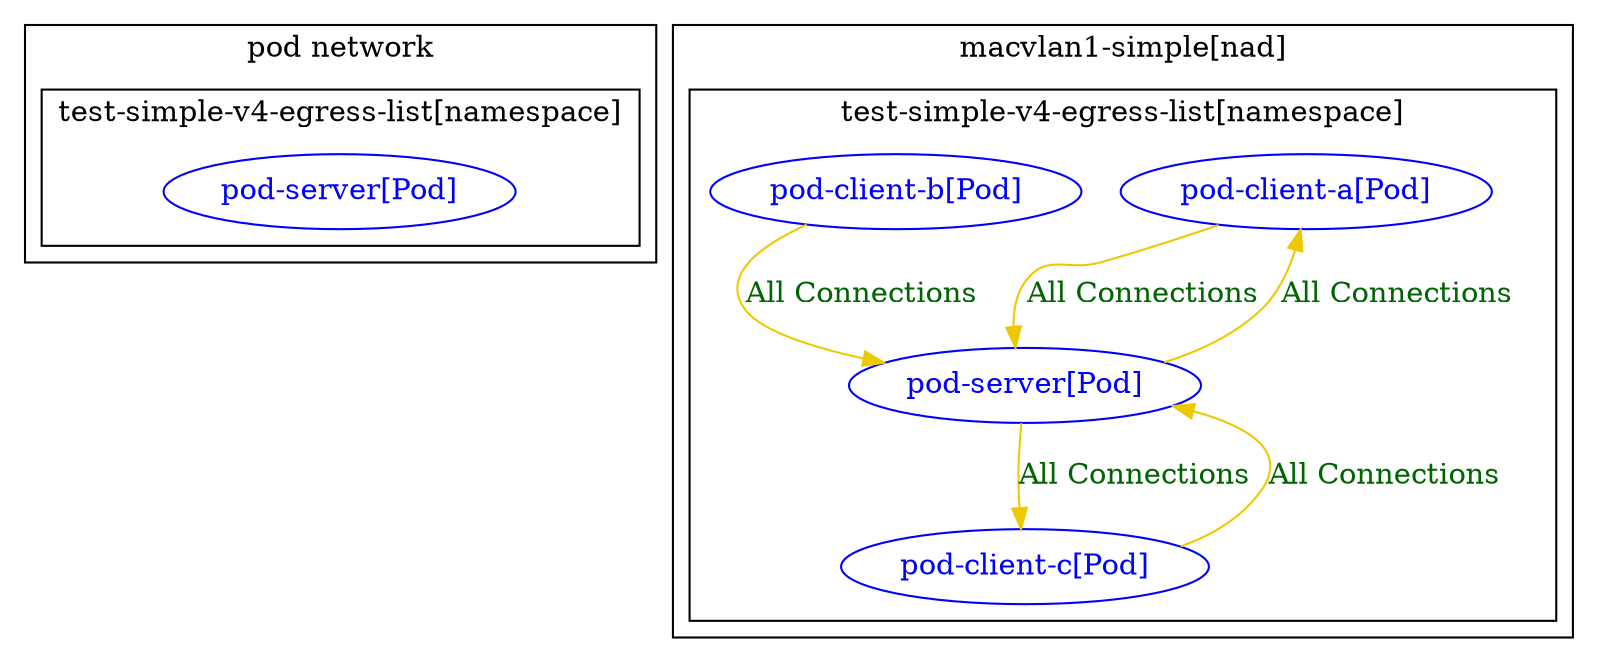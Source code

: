digraph {
	subgraph "cluster_pod_network" {
	label="pod network"
	subgraph "cluster_test_simple_v4_egress_list[namespace]" {
		color="black"
		fontcolor="black"
		"test-simple-v4-egress-list/pod-server[Pod]" [label="pod-server[Pod]" color="blue" fontcolor="blue"]
		label="test-simple-v4-egress-list[namespace]"
	}
	}
	subgraph "cluster_macvlan1-simple" {
	label="macvlan1-simple[nad]"
	subgraph "cluster_test_simple_v4_egress_list[namespace]" {
		color="black"
		fontcolor="black"
		"test-simple-v4-egress-list/pod-client-a[Pod]macvlan1-simple" [label="pod-client-a[Pod]" color="blue" fontcolor="blue"]
		"test-simple-v4-egress-list/pod-client-b[Pod]macvlan1-simple" [label="pod-client-b[Pod]" color="blue" fontcolor="blue"]
		"test-simple-v4-egress-list/pod-client-c[Pod]macvlan1-simple" [label="pod-client-c[Pod]" color="blue" fontcolor="blue"]
		"test-simple-v4-egress-list/pod-server[Pod]macvlan1-simple" [label="pod-server[Pod]" color="blue" fontcolor="blue"]
		label="test-simple-v4-egress-list[namespace]"
	}
	}
	"test-simple-v4-egress-list/pod-client-a[Pod]macvlan1-simple" -> "test-simple-v4-egress-list/pod-server[Pod]macvlan1-simple" [label="All Connections" color="gold2" fontcolor="darkgreen" weight=0.5]
	"test-simple-v4-egress-list/pod-client-b[Pod]macvlan1-simple" -> "test-simple-v4-egress-list/pod-server[Pod]macvlan1-simple" [label="All Connections" color="gold2" fontcolor="darkgreen" weight=0.5]
	"test-simple-v4-egress-list/pod-client-c[Pod]macvlan1-simple" -> "test-simple-v4-egress-list/pod-server[Pod]macvlan1-simple" [label="All Connections" color="gold2" fontcolor="darkgreen" weight=0.5]
	"test-simple-v4-egress-list/pod-server[Pod]macvlan1-simple" -> "test-simple-v4-egress-list/pod-client-a[Pod]macvlan1-simple" [label="All Connections" color="gold2" fontcolor="darkgreen" weight=1]
	"test-simple-v4-egress-list/pod-server[Pod]macvlan1-simple" -> "test-simple-v4-egress-list/pod-client-c[Pod]macvlan1-simple" [label="All Connections" color="gold2" fontcolor="darkgreen" weight=1]
}